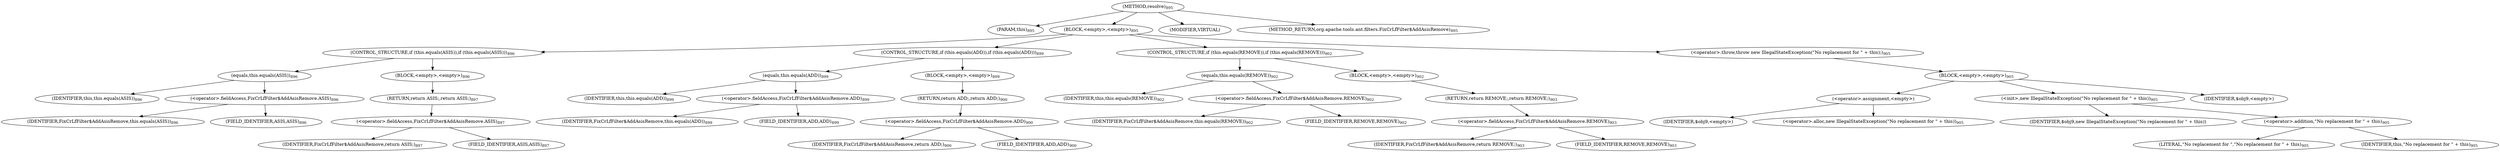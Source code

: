 digraph "resolve" {  
"2080" [label = <(METHOD,resolve)<SUB>895</SUB>> ]
"215" [label = <(PARAM,this)<SUB>895</SUB>> ]
"2081" [label = <(BLOCK,&lt;empty&gt;,&lt;empty&gt;)<SUB>895</SUB>> ]
"2082" [label = <(CONTROL_STRUCTURE,if (this.equals(ASIS)),if (this.equals(ASIS)))<SUB>896</SUB>> ]
"2083" [label = <(equals,this.equals(ASIS))<SUB>896</SUB>> ]
"214" [label = <(IDENTIFIER,this,this.equals(ASIS))<SUB>896</SUB>> ]
"2084" [label = <(&lt;operator&gt;.fieldAccess,FixCrLfFilter$AddAsisRemove.ASIS)<SUB>896</SUB>> ]
"2085" [label = <(IDENTIFIER,FixCrLfFilter$AddAsisRemove,this.equals(ASIS))<SUB>896</SUB>> ]
"2086" [label = <(FIELD_IDENTIFIER,ASIS,ASIS)<SUB>896</SUB>> ]
"2087" [label = <(BLOCK,&lt;empty&gt;,&lt;empty&gt;)<SUB>896</SUB>> ]
"2088" [label = <(RETURN,return ASIS;,return ASIS;)<SUB>897</SUB>> ]
"2089" [label = <(&lt;operator&gt;.fieldAccess,FixCrLfFilter$AddAsisRemove.ASIS)<SUB>897</SUB>> ]
"2090" [label = <(IDENTIFIER,FixCrLfFilter$AddAsisRemove,return ASIS;)<SUB>897</SUB>> ]
"2091" [label = <(FIELD_IDENTIFIER,ASIS,ASIS)<SUB>897</SUB>> ]
"2092" [label = <(CONTROL_STRUCTURE,if (this.equals(ADD)),if (this.equals(ADD)))<SUB>899</SUB>> ]
"2093" [label = <(equals,this.equals(ADD))<SUB>899</SUB>> ]
"216" [label = <(IDENTIFIER,this,this.equals(ADD))<SUB>899</SUB>> ]
"2094" [label = <(&lt;operator&gt;.fieldAccess,FixCrLfFilter$AddAsisRemove.ADD)<SUB>899</SUB>> ]
"2095" [label = <(IDENTIFIER,FixCrLfFilter$AddAsisRemove,this.equals(ADD))<SUB>899</SUB>> ]
"2096" [label = <(FIELD_IDENTIFIER,ADD,ADD)<SUB>899</SUB>> ]
"2097" [label = <(BLOCK,&lt;empty&gt;,&lt;empty&gt;)<SUB>899</SUB>> ]
"2098" [label = <(RETURN,return ADD;,return ADD;)<SUB>900</SUB>> ]
"2099" [label = <(&lt;operator&gt;.fieldAccess,FixCrLfFilter$AddAsisRemove.ADD)<SUB>900</SUB>> ]
"2100" [label = <(IDENTIFIER,FixCrLfFilter$AddAsisRemove,return ADD;)<SUB>900</SUB>> ]
"2101" [label = <(FIELD_IDENTIFIER,ADD,ADD)<SUB>900</SUB>> ]
"2102" [label = <(CONTROL_STRUCTURE,if (this.equals(REMOVE)),if (this.equals(REMOVE)))<SUB>902</SUB>> ]
"2103" [label = <(equals,this.equals(REMOVE))<SUB>902</SUB>> ]
"217" [label = <(IDENTIFIER,this,this.equals(REMOVE))<SUB>902</SUB>> ]
"2104" [label = <(&lt;operator&gt;.fieldAccess,FixCrLfFilter$AddAsisRemove.REMOVE)<SUB>902</SUB>> ]
"2105" [label = <(IDENTIFIER,FixCrLfFilter$AddAsisRemove,this.equals(REMOVE))<SUB>902</SUB>> ]
"2106" [label = <(FIELD_IDENTIFIER,REMOVE,REMOVE)<SUB>902</SUB>> ]
"2107" [label = <(BLOCK,&lt;empty&gt;,&lt;empty&gt;)<SUB>902</SUB>> ]
"2108" [label = <(RETURN,return REMOVE;,return REMOVE;)<SUB>903</SUB>> ]
"2109" [label = <(&lt;operator&gt;.fieldAccess,FixCrLfFilter$AddAsisRemove.REMOVE)<SUB>903</SUB>> ]
"2110" [label = <(IDENTIFIER,FixCrLfFilter$AddAsisRemove,return REMOVE;)<SUB>903</SUB>> ]
"2111" [label = <(FIELD_IDENTIFIER,REMOVE,REMOVE)<SUB>903</SUB>> ]
"2112" [label = <(&lt;operator&gt;.throw,throw new IllegalStateException(&quot;No replacement for &quot; + this);)<SUB>905</SUB>> ]
"2113" [label = <(BLOCK,&lt;empty&gt;,&lt;empty&gt;)<SUB>905</SUB>> ]
"2114" [label = <(&lt;operator&gt;.assignment,&lt;empty&gt;)> ]
"2115" [label = <(IDENTIFIER,$obj9,&lt;empty&gt;)> ]
"2116" [label = <(&lt;operator&gt;.alloc,new IllegalStateException(&quot;No replacement for &quot; + this))<SUB>905</SUB>> ]
"2117" [label = <(&lt;init&gt;,new IllegalStateException(&quot;No replacement for &quot; + this))<SUB>905</SUB>> ]
"2118" [label = <(IDENTIFIER,$obj9,new IllegalStateException(&quot;No replacement for &quot; + this))> ]
"2119" [label = <(&lt;operator&gt;.addition,&quot;No replacement for &quot; + this)<SUB>905</SUB>> ]
"2120" [label = <(LITERAL,&quot;No replacement for &quot;,&quot;No replacement for &quot; + this)<SUB>905</SUB>> ]
"218" [label = <(IDENTIFIER,this,&quot;No replacement for &quot; + this)<SUB>905</SUB>> ]
"2121" [label = <(IDENTIFIER,$obj9,&lt;empty&gt;)> ]
"2122" [label = <(MODIFIER,VIRTUAL)> ]
"2123" [label = <(METHOD_RETURN,org.apache.tools.ant.filters.FixCrLfFilter$AddAsisRemove)<SUB>895</SUB>> ]
  "2080" -> "215" 
  "2080" -> "2081" 
  "2080" -> "2122" 
  "2080" -> "2123" 
  "2081" -> "2082" 
  "2081" -> "2092" 
  "2081" -> "2102" 
  "2081" -> "2112" 
  "2082" -> "2083" 
  "2082" -> "2087" 
  "2083" -> "214" 
  "2083" -> "2084" 
  "2084" -> "2085" 
  "2084" -> "2086" 
  "2087" -> "2088" 
  "2088" -> "2089" 
  "2089" -> "2090" 
  "2089" -> "2091" 
  "2092" -> "2093" 
  "2092" -> "2097" 
  "2093" -> "216" 
  "2093" -> "2094" 
  "2094" -> "2095" 
  "2094" -> "2096" 
  "2097" -> "2098" 
  "2098" -> "2099" 
  "2099" -> "2100" 
  "2099" -> "2101" 
  "2102" -> "2103" 
  "2102" -> "2107" 
  "2103" -> "217" 
  "2103" -> "2104" 
  "2104" -> "2105" 
  "2104" -> "2106" 
  "2107" -> "2108" 
  "2108" -> "2109" 
  "2109" -> "2110" 
  "2109" -> "2111" 
  "2112" -> "2113" 
  "2113" -> "2114" 
  "2113" -> "2117" 
  "2113" -> "2121" 
  "2114" -> "2115" 
  "2114" -> "2116" 
  "2117" -> "2118" 
  "2117" -> "2119" 
  "2119" -> "2120" 
  "2119" -> "218" 
}
